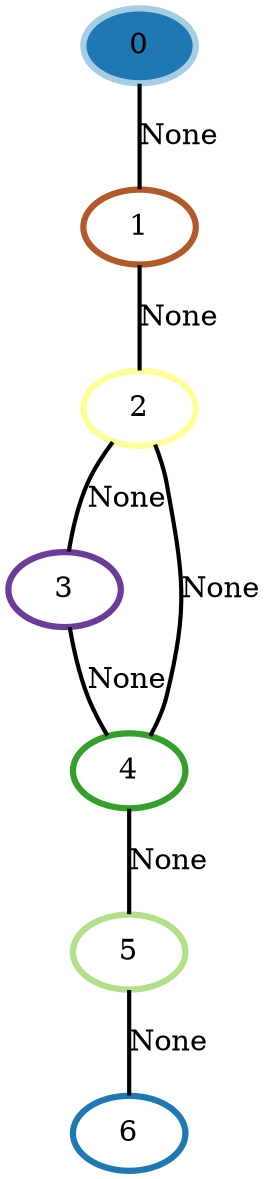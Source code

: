 graph G {
    0 [penwidth=3,label="0",color=1, colorscheme=paired12,style=filled,fillcolor=2]
    1 [penwidth=3,label="1",color=12, colorscheme=paired12]
    2 [penwidth=3,label="2",color=11, colorscheme=paired12]
    3 [penwidth=3,label="3",color=10, colorscheme=paired12]
    4 [penwidth=3,label="4",color=4, colorscheme=paired12]
    5 [penwidth=3,label="5",color=3, colorscheme=paired12]
    6 [penwidth=3,label="6",color=2, colorscheme=paired12]

    0--1 [penwidth=2,label="None"]
    1--2 [penwidth=2,label="None"]
    2--3 [penwidth=2,label="None"]
    2--4 [penwidth=2,label="None"]
    3--4 [penwidth=2,label="None"]
    4--5 [penwidth=2,label="None"]
    5--6 [penwidth=2,label="None"]
}